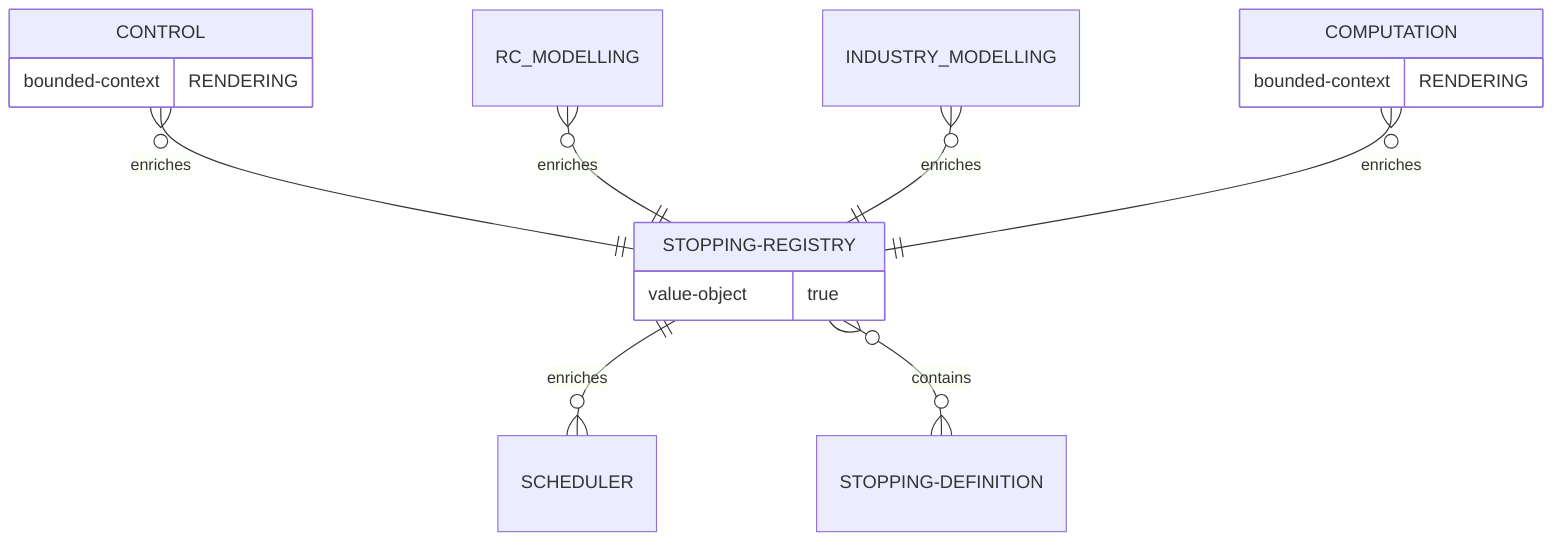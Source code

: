 erDiagram
  CONTROL{
     bounded-context RENDERING}
  COMPUTATION{
     bounded-context RENDERING}
  STOPPING-REGISTRY {
     value-object true}
  CONTROL o{--|| STOPPING-REGISTRY : "enriches"
  RC_MODELLING o{--|| STOPPING-REGISTRY : "enriches"
  INDUSTRY_MODELLING o{--|| STOPPING-REGISTRY : "enriches"
  COMPUTATION o{--|| STOPPING-REGISTRY : "enriches"
  STOPPING-REGISTRY ||--o{ SCHEDULER : "enriches"
  STOPPING-REGISTRY o{--o{ STOPPING-DEFINITION  : "contains"